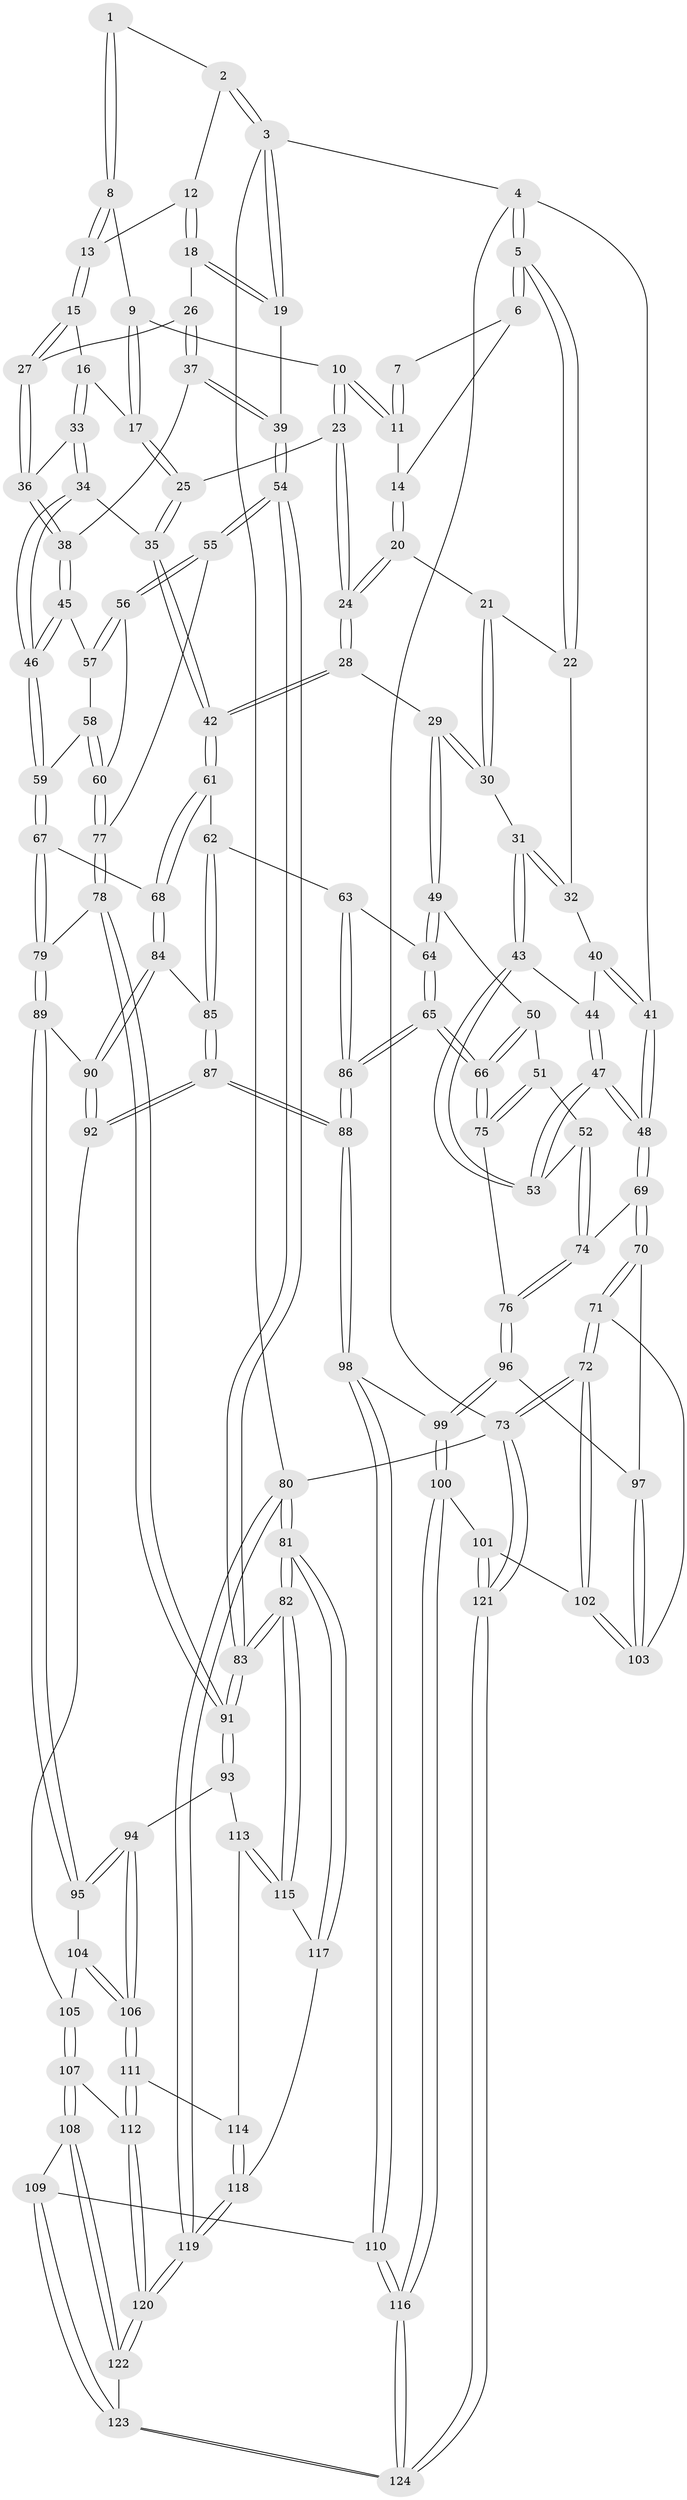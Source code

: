 // Generated by graph-tools (version 1.1) at 2025/27/03/09/25 03:27:10]
// undirected, 124 vertices, 307 edges
graph export_dot {
graph [start="1"]
  node [color=gray90,style=filled];
  1 [pos="+0.7322836428311548+0"];
  2 [pos="+0.8471492889938201+0"];
  3 [pos="+1+0"];
  4 [pos="+0+0"];
  5 [pos="+0+0"];
  6 [pos="+0.22795120987382272+0"];
  7 [pos="+0.5020394382847392+0"];
  8 [pos="+0.7246578502996568+0.027872493260321173"];
  9 [pos="+0.6237751562620112+0.07921637373162077"];
  10 [pos="+0.5593685114115147+0.08275555843012208"];
  11 [pos="+0.5196526827658784+0.02052840846448195"];
  12 [pos="+0.8653007127262311+0.08333453850316822"];
  13 [pos="+0.7669444034538048+0.09879793739491871"];
  14 [pos="+0.41643051717532725+0.09275006065835043"];
  15 [pos="+0.7625066437452879+0.13221820614064606"];
  16 [pos="+0.690982345802925+0.19352222513871237"];
  17 [pos="+0.6676570131540241+0.19458105822451296"];
  18 [pos="+0.9712121321705202+0.11046461328235173"];
  19 [pos="+1+0"];
  20 [pos="+0.3963136983297521+0.1506969335768253"];
  21 [pos="+0.3031838512798313+0.1503287372378033"];
  22 [pos="+0.13828623150423555+0.0399131239413287"];
  23 [pos="+0.5246484185375903+0.21450166432678847"];
  24 [pos="+0.4815704211268133+0.22521861702246493"];
  25 [pos="+0.572969341669236+0.23621478947077593"];
  26 [pos="+0.8679659571196331+0.22209288769361088"];
  27 [pos="+0.8256461709508738+0.21304111477186063"];
  28 [pos="+0.40537709512845693+0.36057253076063217"];
  29 [pos="+0.3608592684290918+0.3830755363019775"];
  30 [pos="+0.3038665844494382+0.3193309884871158"];
  31 [pos="+0.2624808057814384+0.30960667306267564"];
  32 [pos="+0.22560049115744607+0.2777587963949265"];
  33 [pos="+0.7442966599450203+0.30821471790004057"];
  34 [pos="+0.6654461937951044+0.4149545492692305"];
  35 [pos="+0.6615343700885322+0.4152248663513146"];
  36 [pos="+0.7509900115736322+0.30573575120672414"];
  37 [pos="+0.9223400771400269+0.33483489330413774"];
  38 [pos="+0.9104975098489795+0.34781315913579974"];
  39 [pos="+1+0.25726103963365266"];
  40 [pos="+0.09734983267398076+0.291352636078268"];
  41 [pos="+0+0"];
  42 [pos="+0.6165429015454578+0.4469364764872533"];
  43 [pos="+0.14889187945816568+0.3580607396517129"];
  44 [pos="+0.12264624292733922+0.3373217630459898"];
  45 [pos="+0.8985980419835478+0.3810132416872301"];
  46 [pos="+0.7424040738773229+0.45774705347002376"];
  47 [pos="+0.013690179390984138+0.4847717985829851"];
  48 [pos="+0+0.5438666659855417"];
  49 [pos="+0.35881000100291166+0.3883346274980962"];
  50 [pos="+0.33972907860493934+0.40603611175013127"];
  51 [pos="+0.21430745316203156+0.4726060565232164"];
  52 [pos="+0.20077049247087747+0.4680738631547769"];
  53 [pos="+0.18827828753600437+0.46105659433759466"];
  54 [pos="+1+0.49294522324348977"];
  55 [pos="+1+0.5021920022108148"];
  56 [pos="+0.9469643581438838+0.47301905926728777"];
  57 [pos="+0.9177045160771086+0.44001673880478503"];
  58 [pos="+0.8690230677333843+0.4911996325062979"];
  59 [pos="+0.7738288312715154+0.5103062982087389"];
  60 [pos="+0.9140161031189733+0.5610568334959493"];
  61 [pos="+0.5926880867466775+0.5025052965409229"];
  62 [pos="+0.5874221612692032+0.5091818371977684"];
  63 [pos="+0.5147373294182873+0.5463093082496913"];
  64 [pos="+0.4268077436400877+0.5059906338744712"];
  65 [pos="+0.33388714248006346+0.6695490990486342"];
  66 [pos="+0.33168890588570044+0.6687541312136559"];
  67 [pos="+0.792834640220244+0.5868457091299396"];
  68 [pos="+0.6979846087428447+0.609237836707152"];
  69 [pos="+0+0.5442232016265361"];
  70 [pos="+0+0.6074257052673107"];
  71 [pos="+0+0.6321060010423959"];
  72 [pos="+0+0.873713126601686"];
  73 [pos="+0+1"];
  74 [pos="+0.12264919580235667+0.5626632330581868"];
  75 [pos="+0.24757864432695034+0.659691366307062"];
  76 [pos="+0.2298607126052466+0.6687132726957017"];
  77 [pos="+0.9106325362009622+0.5973933630322146"];
  78 [pos="+0.9021774494916606+0.609759903372122"];
  79 [pos="+0.8409930983713737+0.6417753622732788"];
  80 [pos="+1+1"];
  81 [pos="+1+0.9836922620966148"];
  82 [pos="+1+0.9069963212638386"];
  83 [pos="+1+0.7674558742031492"];
  84 [pos="+0.6609230326372291+0.660704630755636"];
  85 [pos="+0.605777770523503+0.6276350234317308"];
  86 [pos="+0.4339611575876828+0.7394767910269127"];
  87 [pos="+0.4766398890373378+0.7439299468183914"];
  88 [pos="+0.44174695001936576+0.7518928549642716"];
  89 [pos="+0.8366275234077504+0.6701948888900251"];
  90 [pos="+0.6818874981408701+0.7493821250914802"];
  91 [pos="+1+0.7641027174984002"];
  92 [pos="+0.6799326230360335+0.7527569681787961"];
  93 [pos="+0.9300989394208141+0.8024151824716074"];
  94 [pos="+0.9165164696218222+0.7965063710912836"];
  95 [pos="+0.8848490571771774+0.7658374427182372"];
  96 [pos="+0.18622897430594895+0.7017788184003829"];
  97 [pos="+0.15583042753752605+0.7163484407073242"];
  98 [pos="+0.43668262620967246+0.8222790582645126"];
  99 [pos="+0.29716758034262786+0.8868796134826906"];
  100 [pos="+0.21533787565162826+0.9582800472569561"];
  101 [pos="+0.13696151058636943+0.8886654336393417"];
  102 [pos="+0.12502547781163176+0.8706383531347548"];
  103 [pos="+0.12705599075778695+0.8577534188727215"];
  104 [pos="+0.7785972815518867+0.8175086418900797"];
  105 [pos="+0.6866908798151725+0.7811174197443297"];
  106 [pos="+0.7908655830510442+0.9137225162079554"];
  107 [pos="+0.6668364061587712+0.8941009116770203"];
  108 [pos="+0.6364906260882262+0.916043990379441"];
  109 [pos="+0.4805394411491367+0.8845756646044448"];
  110 [pos="+0.4579327029712082+0.8599220634558075"];
  111 [pos="+0.7893366846285066+0.9170629210935255"];
  112 [pos="+0.7722412505644175+0.9239610170114063"];
  113 [pos="+0.9258172439300472+0.9196970062886348"];
  114 [pos="+0.7974549646263185+0.9217691547275344"];
  115 [pos="+0.9299945835430216+0.9326989576928608"];
  116 [pos="+0.2377817388975385+1"];
  117 [pos="+0.9254651243003958+0.9763527272373275"];
  118 [pos="+0.8991331208462514+1"];
  119 [pos="+0.8864678123848543+1"];
  120 [pos="+0.7237089407285359+1"];
  121 [pos="+0+1"];
  122 [pos="+0.662304409164578+1"];
  123 [pos="+0.5024831676295358+1"];
  124 [pos="+0.23252184010403662+1"];
  1 -- 2;
  1 -- 8;
  1 -- 8;
  2 -- 3;
  2 -- 3;
  2 -- 12;
  3 -- 4;
  3 -- 19;
  3 -- 19;
  3 -- 80;
  4 -- 5;
  4 -- 5;
  4 -- 41;
  4 -- 73;
  5 -- 6;
  5 -- 6;
  5 -- 22;
  5 -- 22;
  6 -- 7;
  6 -- 14;
  7 -- 11;
  7 -- 11;
  8 -- 9;
  8 -- 13;
  8 -- 13;
  9 -- 10;
  9 -- 17;
  9 -- 17;
  10 -- 11;
  10 -- 11;
  10 -- 23;
  10 -- 23;
  11 -- 14;
  12 -- 13;
  12 -- 18;
  12 -- 18;
  13 -- 15;
  13 -- 15;
  14 -- 20;
  14 -- 20;
  15 -- 16;
  15 -- 27;
  15 -- 27;
  16 -- 17;
  16 -- 33;
  16 -- 33;
  17 -- 25;
  17 -- 25;
  18 -- 19;
  18 -- 19;
  18 -- 26;
  19 -- 39;
  20 -- 21;
  20 -- 24;
  20 -- 24;
  21 -- 22;
  21 -- 30;
  21 -- 30;
  22 -- 32;
  23 -- 24;
  23 -- 24;
  23 -- 25;
  24 -- 28;
  24 -- 28;
  25 -- 35;
  25 -- 35;
  26 -- 27;
  26 -- 37;
  26 -- 37;
  27 -- 36;
  27 -- 36;
  28 -- 29;
  28 -- 42;
  28 -- 42;
  29 -- 30;
  29 -- 30;
  29 -- 49;
  29 -- 49;
  30 -- 31;
  31 -- 32;
  31 -- 32;
  31 -- 43;
  31 -- 43;
  32 -- 40;
  33 -- 34;
  33 -- 34;
  33 -- 36;
  34 -- 35;
  34 -- 46;
  34 -- 46;
  35 -- 42;
  35 -- 42;
  36 -- 38;
  36 -- 38;
  37 -- 38;
  37 -- 39;
  37 -- 39;
  38 -- 45;
  38 -- 45;
  39 -- 54;
  39 -- 54;
  40 -- 41;
  40 -- 41;
  40 -- 44;
  41 -- 48;
  41 -- 48;
  42 -- 61;
  42 -- 61;
  43 -- 44;
  43 -- 53;
  43 -- 53;
  44 -- 47;
  44 -- 47;
  45 -- 46;
  45 -- 46;
  45 -- 57;
  46 -- 59;
  46 -- 59;
  47 -- 48;
  47 -- 48;
  47 -- 53;
  47 -- 53;
  48 -- 69;
  48 -- 69;
  49 -- 50;
  49 -- 64;
  49 -- 64;
  50 -- 51;
  50 -- 66;
  50 -- 66;
  51 -- 52;
  51 -- 75;
  51 -- 75;
  52 -- 53;
  52 -- 74;
  52 -- 74;
  54 -- 55;
  54 -- 55;
  54 -- 83;
  54 -- 83;
  55 -- 56;
  55 -- 56;
  55 -- 77;
  56 -- 57;
  56 -- 57;
  56 -- 60;
  57 -- 58;
  58 -- 59;
  58 -- 60;
  58 -- 60;
  59 -- 67;
  59 -- 67;
  60 -- 77;
  60 -- 77;
  61 -- 62;
  61 -- 68;
  61 -- 68;
  62 -- 63;
  62 -- 85;
  62 -- 85;
  63 -- 64;
  63 -- 86;
  63 -- 86;
  64 -- 65;
  64 -- 65;
  65 -- 66;
  65 -- 66;
  65 -- 86;
  65 -- 86;
  66 -- 75;
  66 -- 75;
  67 -- 68;
  67 -- 79;
  67 -- 79;
  68 -- 84;
  68 -- 84;
  69 -- 70;
  69 -- 70;
  69 -- 74;
  70 -- 71;
  70 -- 71;
  70 -- 97;
  71 -- 72;
  71 -- 72;
  71 -- 103;
  72 -- 73;
  72 -- 73;
  72 -- 102;
  72 -- 102;
  73 -- 121;
  73 -- 121;
  73 -- 80;
  74 -- 76;
  74 -- 76;
  75 -- 76;
  76 -- 96;
  76 -- 96;
  77 -- 78;
  77 -- 78;
  78 -- 79;
  78 -- 91;
  78 -- 91;
  79 -- 89;
  79 -- 89;
  80 -- 81;
  80 -- 81;
  80 -- 119;
  80 -- 119;
  81 -- 82;
  81 -- 82;
  81 -- 117;
  81 -- 117;
  82 -- 83;
  82 -- 83;
  82 -- 115;
  82 -- 115;
  83 -- 91;
  83 -- 91;
  84 -- 85;
  84 -- 90;
  84 -- 90;
  85 -- 87;
  85 -- 87;
  86 -- 88;
  86 -- 88;
  87 -- 88;
  87 -- 88;
  87 -- 92;
  87 -- 92;
  88 -- 98;
  88 -- 98;
  89 -- 90;
  89 -- 95;
  89 -- 95;
  90 -- 92;
  90 -- 92;
  91 -- 93;
  91 -- 93;
  92 -- 105;
  93 -- 94;
  93 -- 113;
  94 -- 95;
  94 -- 95;
  94 -- 106;
  94 -- 106;
  95 -- 104;
  96 -- 97;
  96 -- 99;
  96 -- 99;
  97 -- 103;
  97 -- 103;
  98 -- 99;
  98 -- 110;
  98 -- 110;
  99 -- 100;
  99 -- 100;
  100 -- 101;
  100 -- 116;
  100 -- 116;
  101 -- 102;
  101 -- 121;
  101 -- 121;
  102 -- 103;
  102 -- 103;
  104 -- 105;
  104 -- 106;
  104 -- 106;
  105 -- 107;
  105 -- 107;
  106 -- 111;
  106 -- 111;
  107 -- 108;
  107 -- 108;
  107 -- 112;
  108 -- 109;
  108 -- 122;
  108 -- 122;
  109 -- 110;
  109 -- 123;
  109 -- 123;
  110 -- 116;
  110 -- 116;
  111 -- 112;
  111 -- 112;
  111 -- 114;
  112 -- 120;
  112 -- 120;
  113 -- 114;
  113 -- 115;
  113 -- 115;
  114 -- 118;
  114 -- 118;
  115 -- 117;
  116 -- 124;
  116 -- 124;
  117 -- 118;
  118 -- 119;
  118 -- 119;
  119 -- 120;
  119 -- 120;
  120 -- 122;
  120 -- 122;
  121 -- 124;
  121 -- 124;
  122 -- 123;
  123 -- 124;
  123 -- 124;
}
